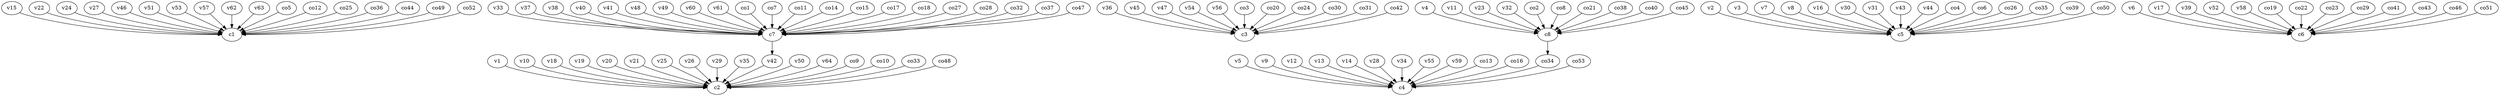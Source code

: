 strict digraph  {
c1;
c2;
c3;
c4;
c5;
c6;
c7;
c8;
v1;
v2;
v3;
v4;
v5;
v6;
v7;
v8;
v9;
v10;
v11;
v12;
v13;
v14;
v15;
v16;
v17;
v18;
v19;
v20;
v21;
v22;
v23;
v24;
v25;
v26;
v27;
v28;
v29;
v30;
v31;
v32;
v33;
v34;
v35;
v36;
v37;
v38;
v39;
v40;
v41;
v42;
v43;
v44;
v45;
v46;
v47;
v48;
v49;
v50;
v51;
v52;
v53;
v54;
v55;
v56;
v57;
v58;
v59;
v60;
v61;
v62;
v63;
v64;
co1;
co2;
co3;
co4;
co5;
co6;
co7;
co8;
co9;
co10;
co11;
co12;
co13;
co14;
co15;
co16;
co17;
co18;
co19;
co20;
co21;
co22;
co23;
co24;
co25;
co26;
co27;
co28;
co29;
co30;
co31;
co32;
co33;
co34;
co35;
co36;
co37;
co38;
co39;
co40;
co41;
co42;
co43;
co44;
co45;
co46;
co47;
co48;
co49;
co50;
co51;
co52;
co53;
c7 -> v42  [weight=1];
c8 -> co34  [weight=1];
v1 -> c2  [weight=1];
v2 -> c5  [weight=1];
v3 -> c5  [weight=1];
v4 -> c8  [weight=1];
v5 -> c4  [weight=1];
v6 -> c6  [weight=1];
v7 -> c5  [weight=1];
v8 -> c5  [weight=1];
v9 -> c4  [weight=1];
v10 -> c2  [weight=1];
v11 -> c8  [weight=1];
v12 -> c4  [weight=1];
v13 -> c4  [weight=1];
v14 -> c4  [weight=1];
v15 -> c1  [weight=1];
v16 -> c5  [weight=1];
v17 -> c6  [weight=1];
v18 -> c2  [weight=1];
v19 -> c2  [weight=1];
v20 -> c2  [weight=1];
v21 -> c2  [weight=1];
v22 -> c1  [weight=1];
v23 -> c8  [weight=1];
v24 -> c1  [weight=1];
v25 -> c2  [weight=1];
v26 -> c2  [weight=1];
v27 -> c1  [weight=1];
v28 -> c4  [weight=1];
v29 -> c2  [weight=1];
v30 -> c5  [weight=1];
v31 -> c5  [weight=1];
v32 -> c8  [weight=1];
v33 -> c7  [weight=1];
v34 -> c4  [weight=1];
v35 -> c2  [weight=1];
v36 -> c3  [weight=1];
v37 -> c7  [weight=1];
v38 -> c7  [weight=1];
v39 -> c6  [weight=1];
v40 -> c7  [weight=1];
v41 -> c7  [weight=1];
v42 -> c2  [weight=1];
v43 -> c5  [weight=1];
v44 -> c5  [weight=1];
v45 -> c3  [weight=1];
v46 -> c1  [weight=1];
v47 -> c3  [weight=1];
v48 -> c7  [weight=1];
v49 -> c7  [weight=1];
v50 -> c2  [weight=1];
v51 -> c1  [weight=1];
v52 -> c6  [weight=1];
v53 -> c1  [weight=1];
v54 -> c3  [weight=1];
v55 -> c4  [weight=1];
v56 -> c3  [weight=1];
v57 -> c1  [weight=1];
v58 -> c6  [weight=1];
v59 -> c4  [weight=1];
v60 -> c7  [weight=1];
v61 -> c7  [weight=1];
v62 -> c1  [weight=1];
v63 -> c1  [weight=1];
v64 -> c2  [weight=1];
co1 -> c7  [weight=1];
co2 -> c8  [weight=1];
co3 -> c3  [weight=1];
co4 -> c5  [weight=1];
co5 -> c1  [weight=1];
co6 -> c5  [weight=1];
co7 -> c7  [weight=1];
co8 -> c8  [weight=1];
co9 -> c2  [weight=1];
co10 -> c2  [weight=1];
co11 -> c7  [weight=1];
co12 -> c1  [weight=1];
co13 -> c4  [weight=1];
co14 -> c7  [weight=1];
co15 -> c7  [weight=1];
co16 -> c4  [weight=1];
co17 -> c7  [weight=1];
co18 -> c7  [weight=1];
co19 -> c6  [weight=1];
co20 -> c3  [weight=1];
co21 -> c8  [weight=1];
co22 -> c6  [weight=1];
co23 -> c6  [weight=1];
co24 -> c3  [weight=1];
co25 -> c1  [weight=1];
co26 -> c5  [weight=1];
co27 -> c7  [weight=1];
co28 -> c7  [weight=1];
co29 -> c6  [weight=1];
co30 -> c3  [weight=1];
co31 -> c3  [weight=1];
co32 -> c7  [weight=1];
co33 -> c2  [weight=1];
co34 -> c4  [weight=1];
co35 -> c5  [weight=1];
co36 -> c1  [weight=1];
co37 -> c7  [weight=1];
co38 -> c8  [weight=1];
co39 -> c5  [weight=1];
co40 -> c8  [weight=1];
co41 -> c6  [weight=1];
co42 -> c3  [weight=1];
co43 -> c6  [weight=1];
co44 -> c1  [weight=1];
co45 -> c8  [weight=1];
co46 -> c6  [weight=1];
co47 -> c7  [weight=1];
co48 -> c2  [weight=1];
co49 -> c1  [weight=1];
co50 -> c5  [weight=1];
co51 -> c6  [weight=1];
co52 -> c1  [weight=1];
co53 -> c4  [weight=1];
}
